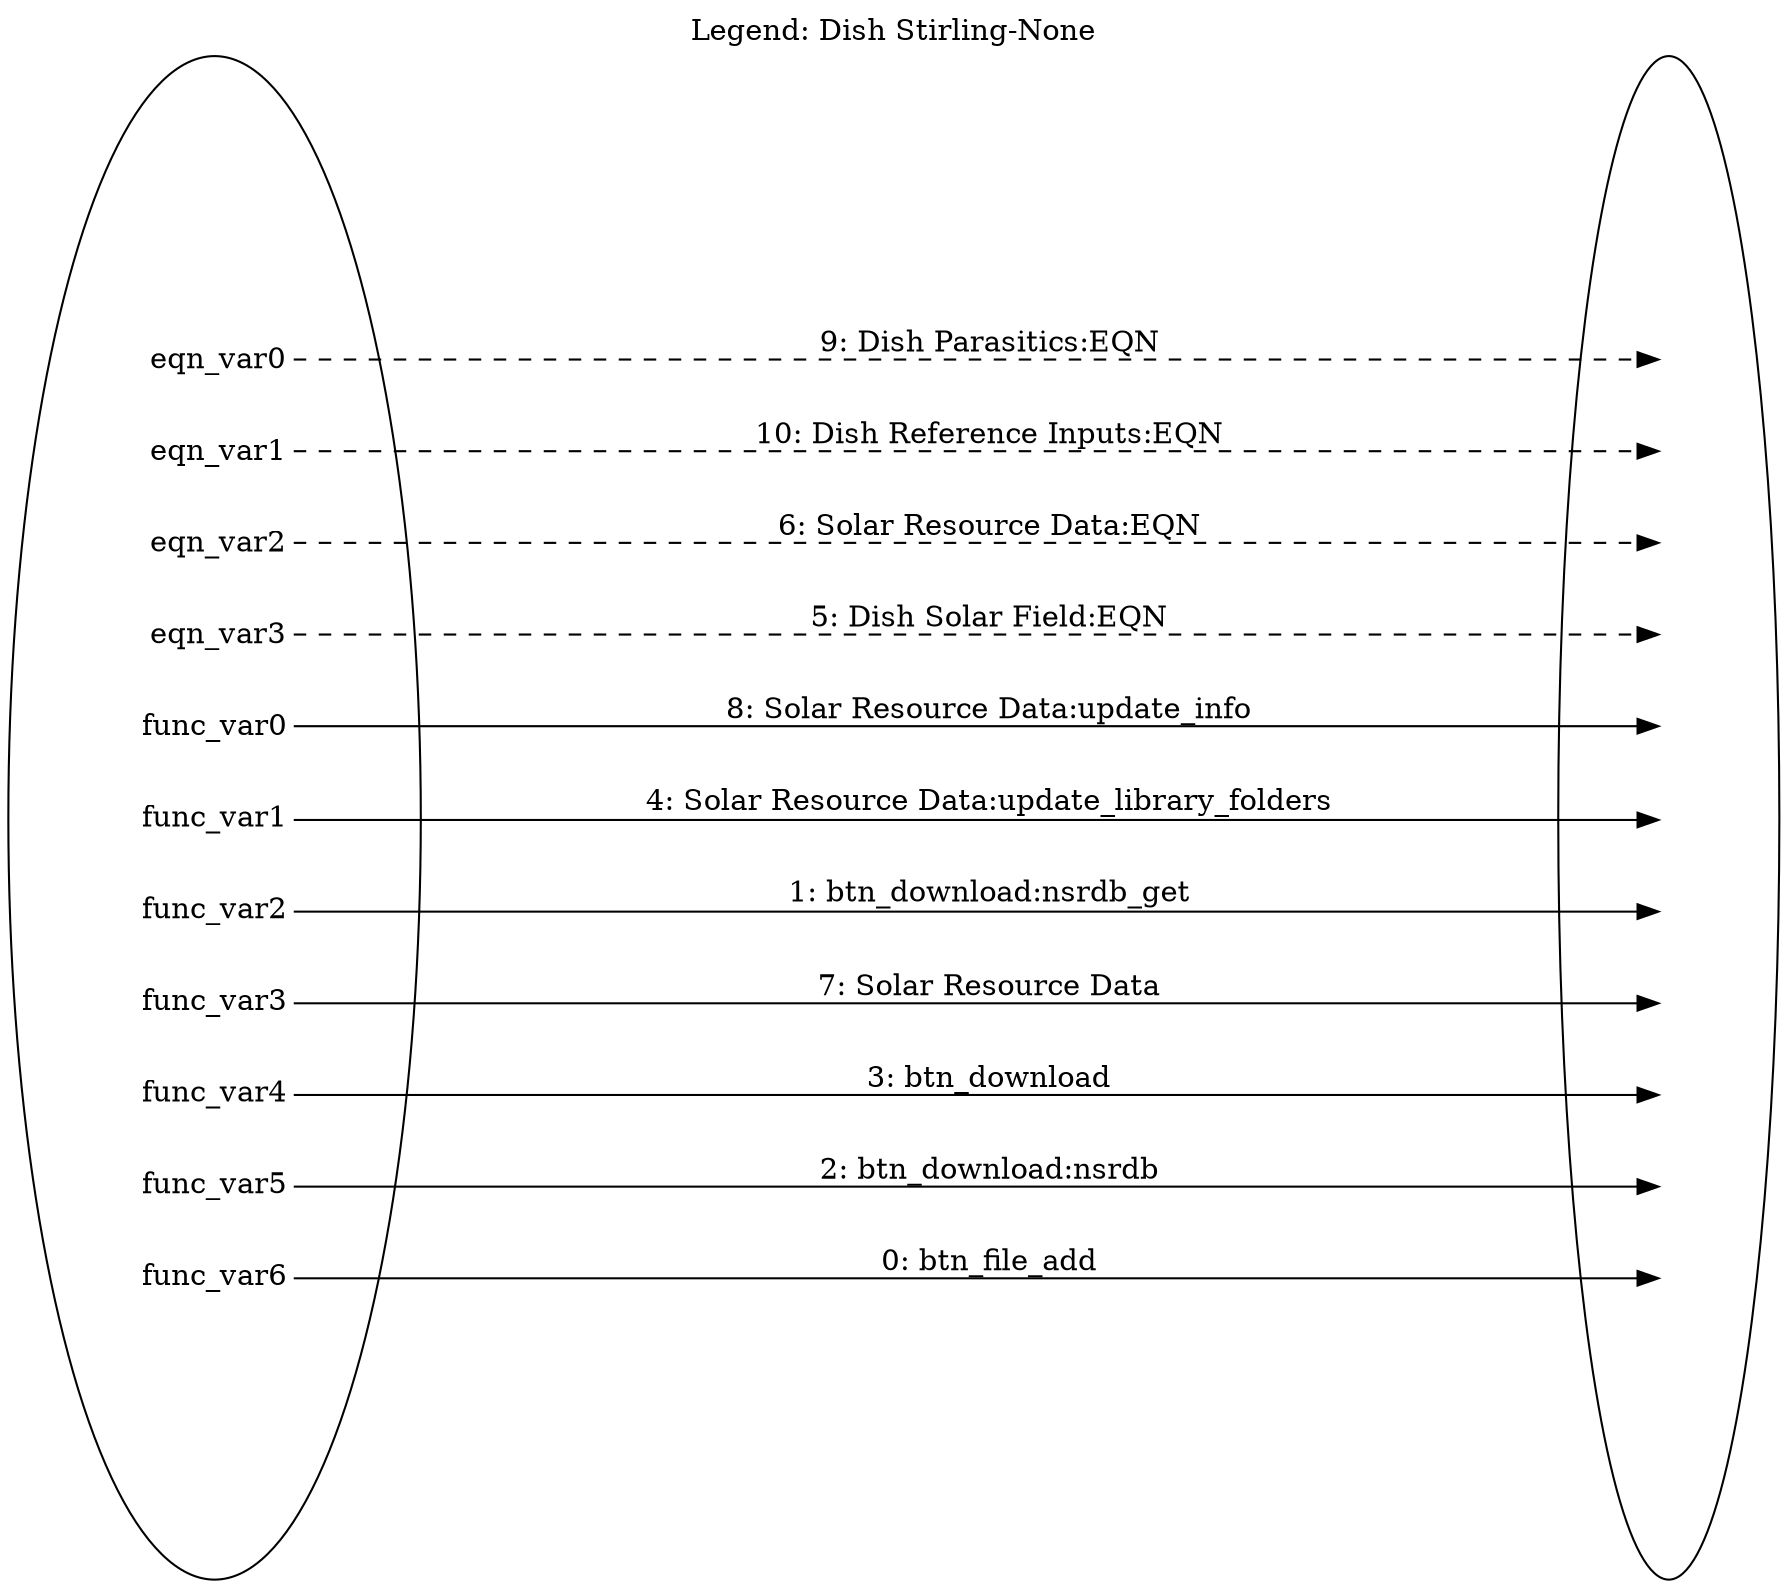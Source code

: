 digraph DishStirling_None_legend {
	label="Legend: Dish Stirling-None";
	labelloc=top;
	rankdir=LR;	ranksep="3";
	key [label=<<table border="0" cellpadding="2" cellspacing="25" cellborder="0">
	<tr><td align="right" port="e0">eqn_var0</td></tr>
	<tr><td align="right" port="e1">eqn_var1</td></tr>
	<tr><td align="right" port="e2">eqn_var2</td></tr>
	<tr><td align="right" port="e3">eqn_var3</td></tr>
	<tr><td align="right" port="o0">func_var0</td></tr>
	<tr><td align="right" port="o1">func_var1</td></tr>
	<tr><td align="right" port="o2">func_var2</td></tr>
	<tr><td align="right" port="o3">func_var3</td></tr>
	<tr><td align="right" port="o4">func_var4</td></tr>
	<tr><td align="right" port="o5">func_var5</td></tr>
	<tr><td align="right" port="o6">func_var6</td></tr>
	</table>>]
	key2 [label=<<table border="0" cellpadding="2" cellspacing="25" cellborder="0">
	<tr><td port="e0">&nbsp;</td></tr>
	<tr><td port="e1">&nbsp;</td></tr>
	<tr><td port="e2">&nbsp;</td></tr>
	<tr><td port="e3">&nbsp;</td></tr>
	<tr><td port="o0">&nbsp;</td></tr>
	<tr><td port="o1">&nbsp;</td></tr>
	<tr><td port="o2">&nbsp;</td></tr>
	<tr><td port="o3">&nbsp;</td></tr>
	<tr><td port="o4">&nbsp;</td></tr>
	<tr><td port="o5">&nbsp;</td></tr>
	<tr><td port="o6">&nbsp;</td></tr>
	</table>>]
	key:e0:e -> key2:e0:w [style=dashed, label="9: Dish Parasitics:EQN"]
	key:e1:e -> key2:e1:w [style=dashed, label="10: Dish Reference Inputs:EQN"]
	key:e2:e -> key2:e2:w [style=dashed, label="6: Solar Resource Data:EQN"]
	key:e3:e -> key2:e3:w [style=dashed, label="5: Dish Solar Field:EQN"]
	key:o0:e -> key2:o0:w [label="8: Solar Resource Data:update_info"]
	key:o1:e -> key2:o1:w [label="4: Solar Resource Data:update_library_folders"]
	key:o2:e -> key2:o2:w [label="1: btn_download:nsrdb_get"]
	key:o3:e -> key2:o3:w [label="7: Solar Resource Data"]
	key:o4:e -> key2:o4:w [label="3: btn_download"]
	key:o5:e -> key2:o5:w [label="2: btn_download:nsrdb"]
	key:o6:e -> key2:o6:w [label="0: btn_file_add"]
}